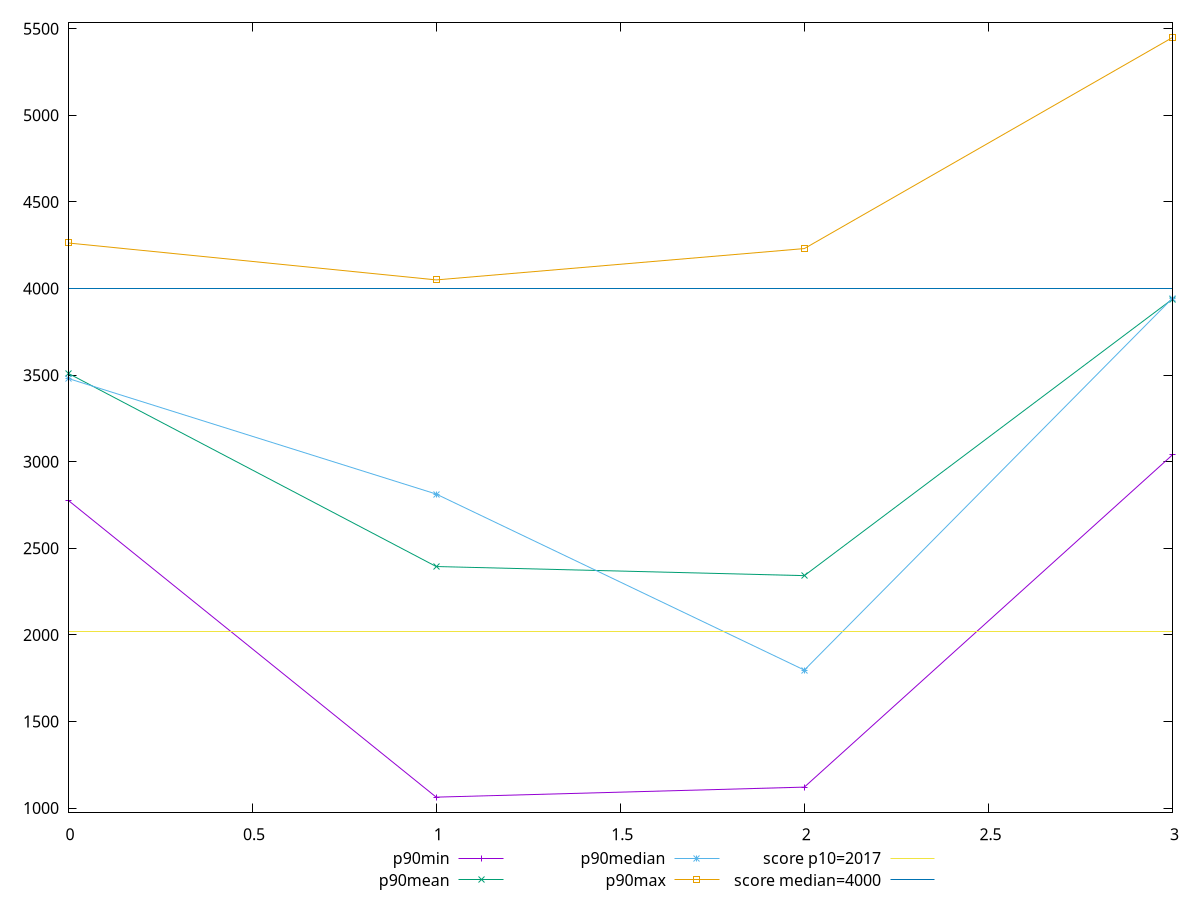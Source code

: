 reset

$p90Min <<EOF
0 2778.031999999994
1 1063.0600000000013
2 1120.9960000000008
3 3039.8159999999984
EOF

$p90Mean <<EOF
0 3510.9127234042476
1 2394.728468085101
2 2342.1826808510586
3 3939.4209787234
EOF

$p90Median <<EOF
0 3480.977999999991
1 2813.2799999999843
2 1796.7379999999994
3 3944.3279999999936
EOF

$p90Max <<EOF
0 4263.183999999991
1 4049.839999999989
2 4230.831999999989
3 5449.715999999988
EOF

set key outside below
set xrange [0:3]
set yrange [975.3268800000016:5537.4491199999875]
set trange [975.3268800000016:5537.4491199999875]
set terminal svg size 640, 560 enhanced background rgb 'white'
set output "reports/report_00028_2021-02-24T12-49-42.674Z/mainthread-work-breakdown/progression/value.svg"

plot $p90Min title "p90min" with linespoints, \
     $p90Mean title "p90mean" with linespoints, \
     $p90Median title "p90median" with linespoints, \
     $p90Max title "p90max" with linespoints, \
     2017 title "score p10=2017", \
     4000 title "score median=4000"

reset
